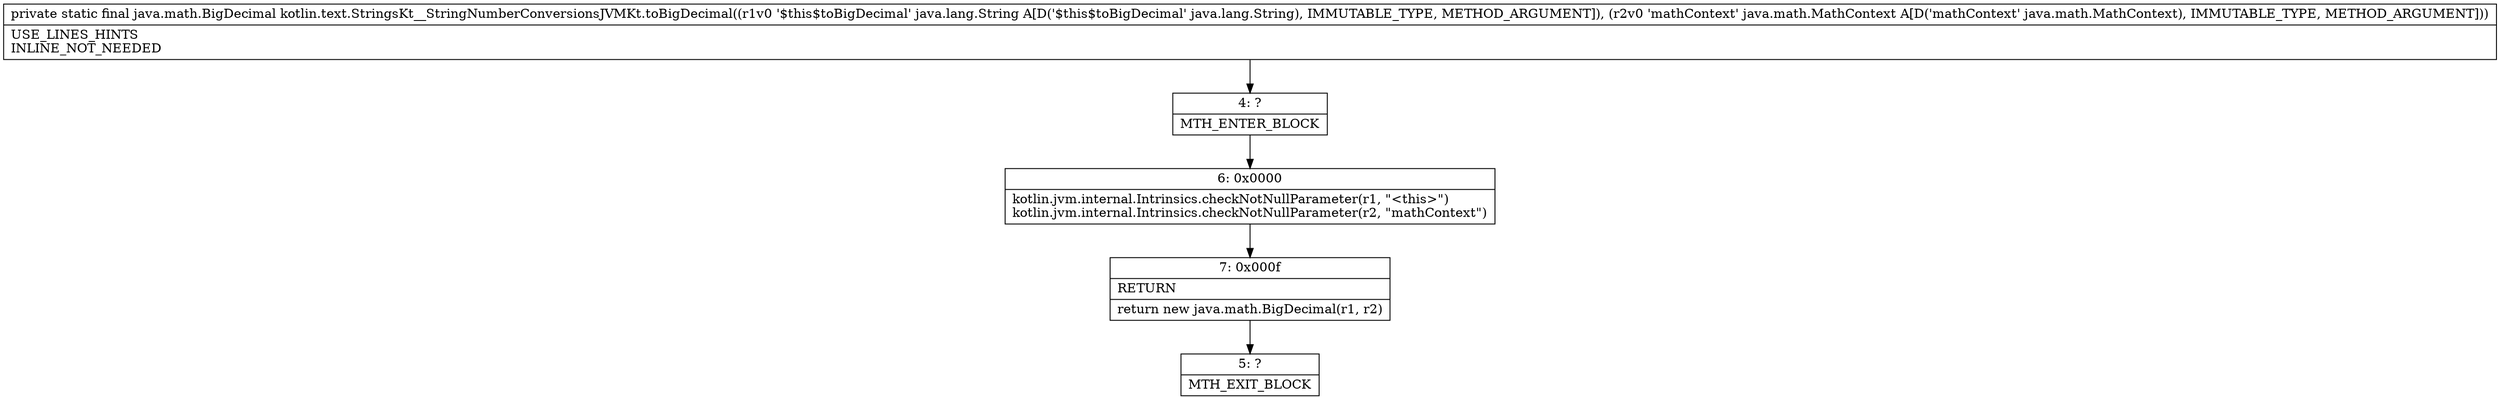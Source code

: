 digraph "CFG forkotlin.text.StringsKt__StringNumberConversionsJVMKt.toBigDecimal(Ljava\/lang\/String;Ljava\/math\/MathContext;)Ljava\/math\/BigDecimal;" {
Node_4 [shape=record,label="{4\:\ ?|MTH_ENTER_BLOCK\l}"];
Node_6 [shape=record,label="{6\:\ 0x0000|kotlin.jvm.internal.Intrinsics.checkNotNullParameter(r1, \"\<this\>\")\lkotlin.jvm.internal.Intrinsics.checkNotNullParameter(r2, \"mathContext\")\l}"];
Node_7 [shape=record,label="{7\:\ 0x000f|RETURN\l|return new java.math.BigDecimal(r1, r2)\l}"];
Node_5 [shape=record,label="{5\:\ ?|MTH_EXIT_BLOCK\l}"];
MethodNode[shape=record,label="{private static final java.math.BigDecimal kotlin.text.StringsKt__StringNumberConversionsJVMKt.toBigDecimal((r1v0 '$this$toBigDecimal' java.lang.String A[D('$this$toBigDecimal' java.lang.String), IMMUTABLE_TYPE, METHOD_ARGUMENT]), (r2v0 'mathContext' java.math.MathContext A[D('mathContext' java.math.MathContext), IMMUTABLE_TYPE, METHOD_ARGUMENT]))  | USE_LINES_HINTS\lINLINE_NOT_NEEDED\l}"];
MethodNode -> Node_4;Node_4 -> Node_6;
Node_6 -> Node_7;
Node_7 -> Node_5;
}

